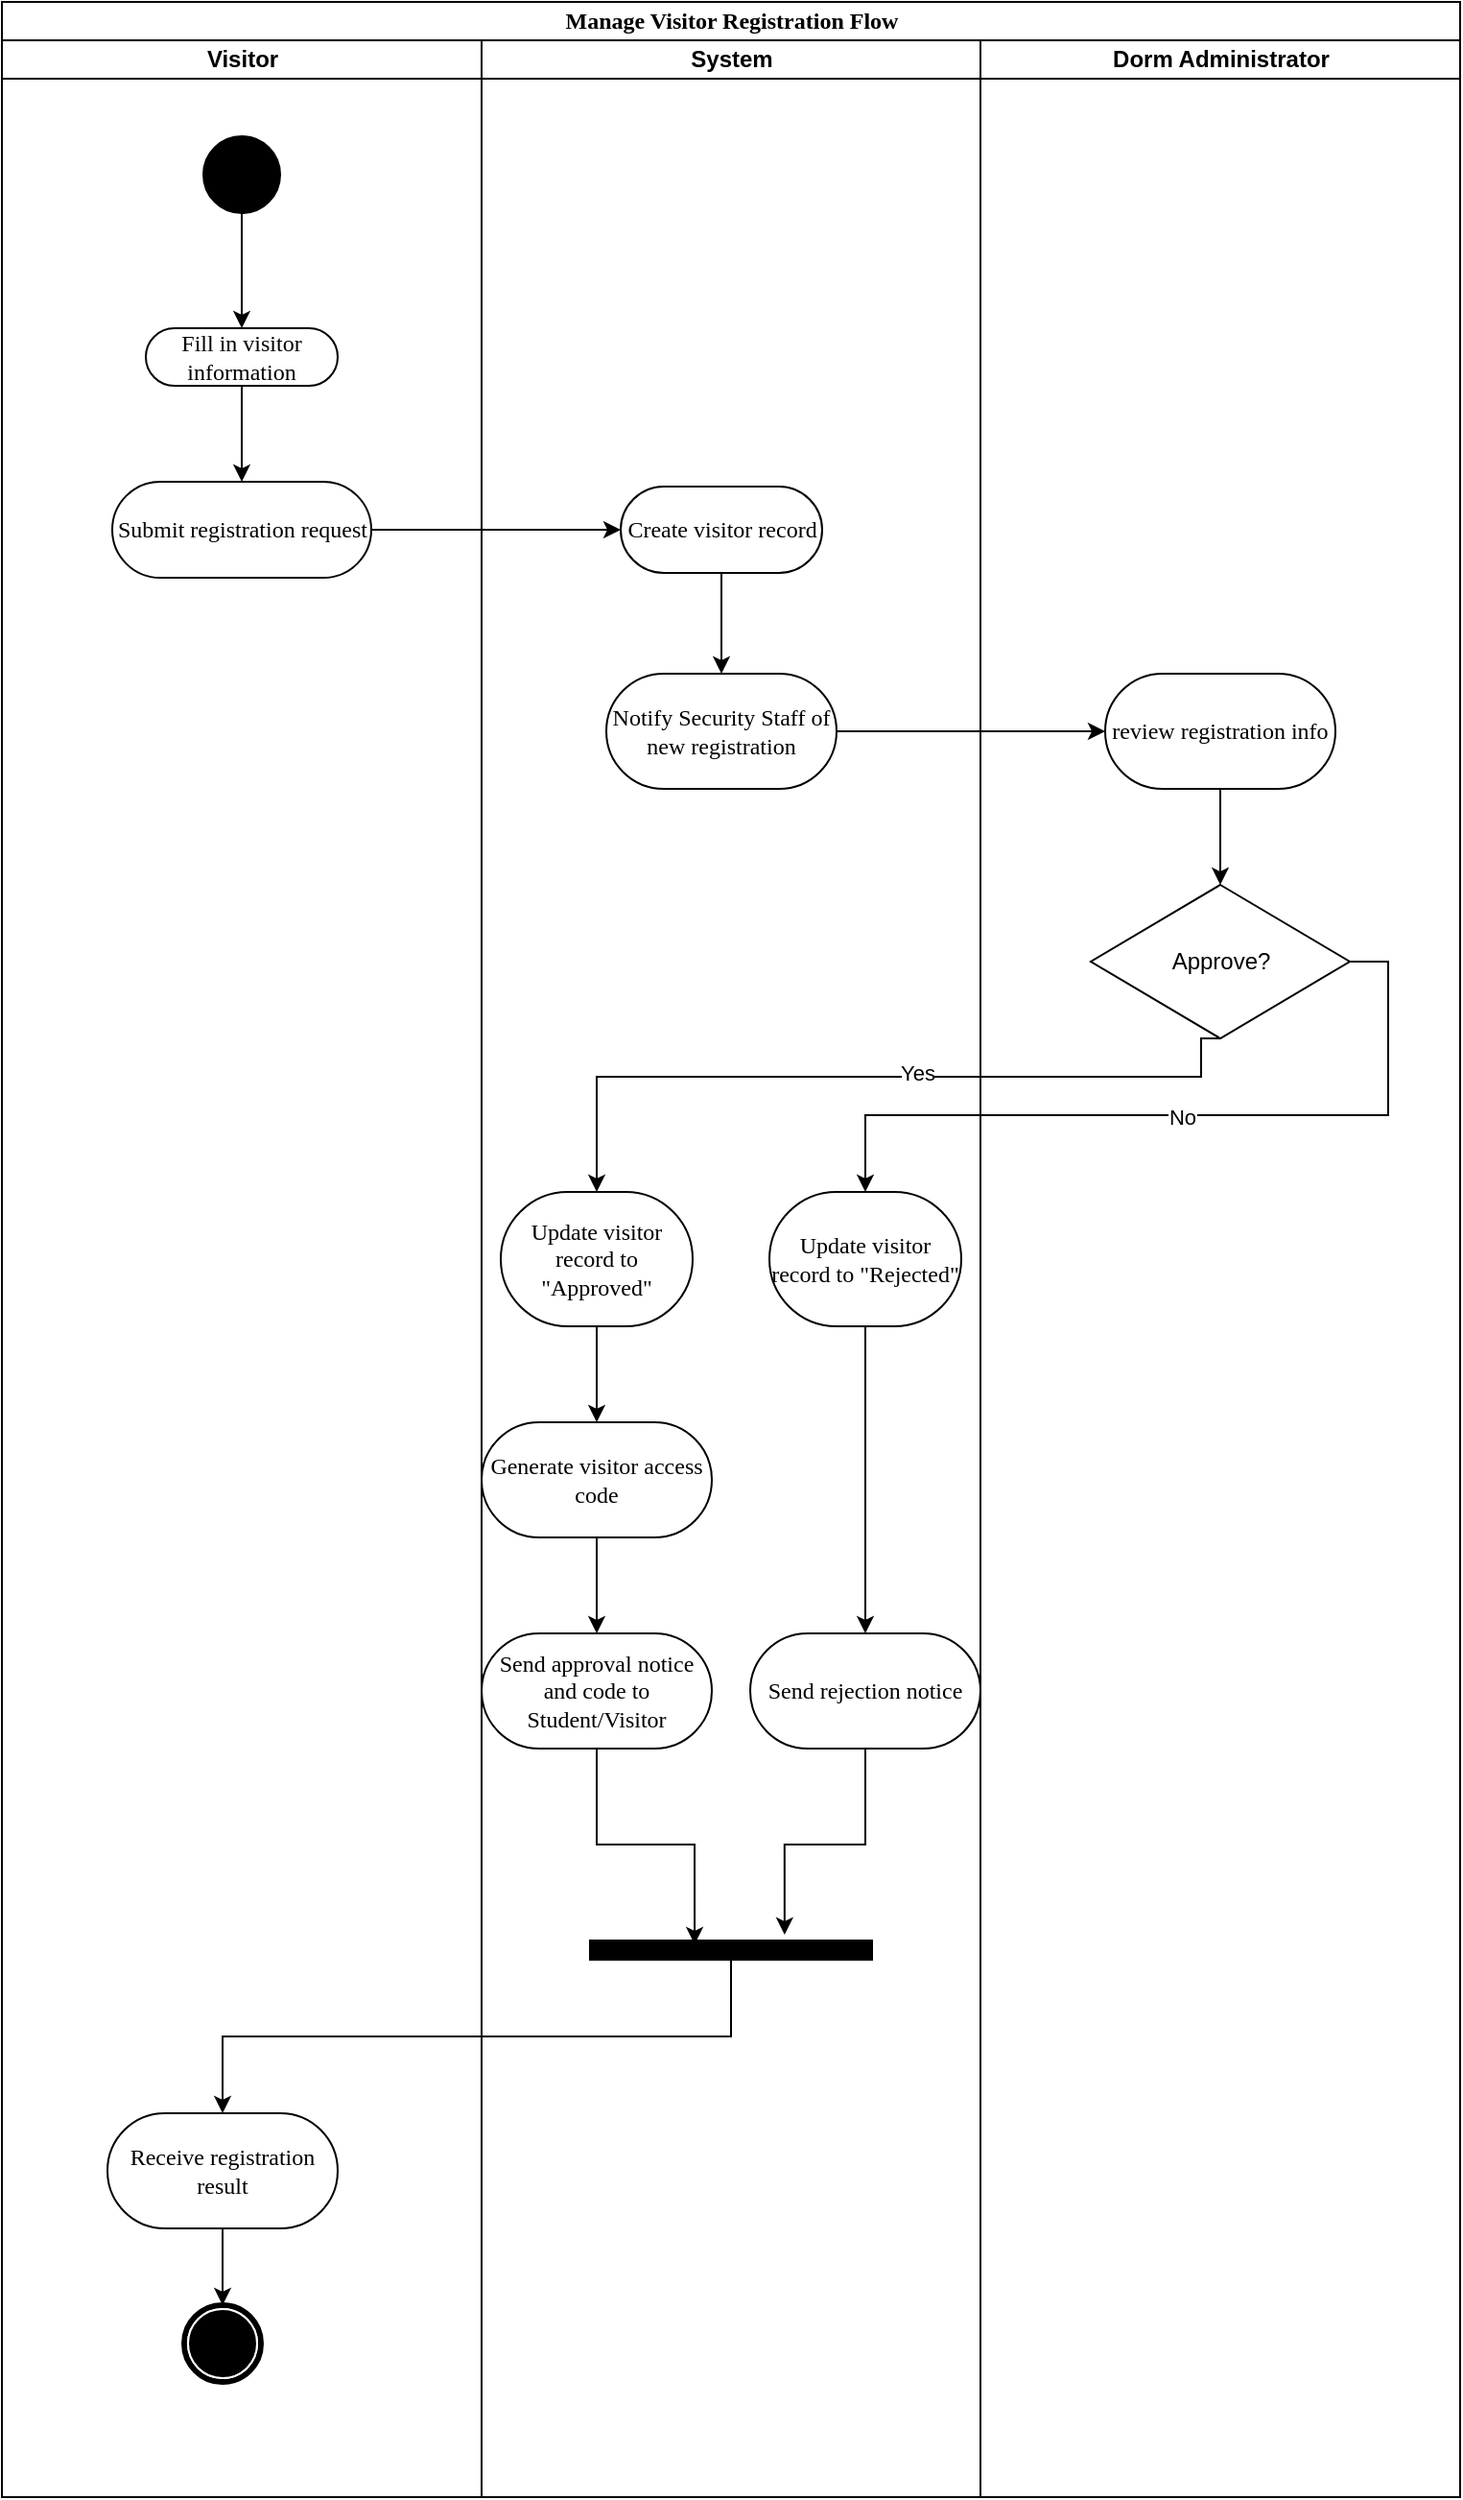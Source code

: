 <mxfile version="28.2.8">
  <diagram name="Page-1" id="0783ab3e-0a74-02c8-0abd-f7b4e66b4bec">
    <mxGraphModel dx="2058" dy="1116" grid="1" gridSize="10" guides="1" tooltips="1" connect="1" arrows="1" fold="1" page="1" pageScale="1" pageWidth="850" pageHeight="1100" background="none" math="0" shadow="0">
      <root>
        <mxCell id="0" />
        <mxCell id="1" parent="0" />
        <mxCell id="1c1d494c118603dd-1" value="Manage Visitor Registration Flow" style="swimlane;html=1;childLayout=stackLayout;startSize=20;rounded=0;shadow=0;comic=0;labelBackgroundColor=none;strokeWidth=1;fontFamily=Verdana;fontSize=12;align=center;" parent="1" vertex="1">
          <mxGeometry x="40" y="20" width="760" height="1300" as="geometry" />
        </mxCell>
        <mxCell id="1c1d494c118603dd-2" value="Visitor" style="swimlane;html=1;startSize=20;" parent="1c1d494c118603dd-1" vertex="1">
          <mxGeometry y="20" width="250" height="1280" as="geometry" />
        </mxCell>
        <mxCell id="tKoQLFKlRTiB3hd4TVec-3" style="edgeStyle=orthogonalEdgeStyle;rounded=0;orthogonalLoop=1;jettySize=auto;html=1;entryX=0.5;entryY=0;entryDx=0;entryDy=0;" edge="1" parent="1c1d494c118603dd-2" source="tKoQLFKlRTiB3hd4TVec-1" target="tKoQLFKlRTiB3hd4TVec-2">
          <mxGeometry relative="1" as="geometry" />
        </mxCell>
        <mxCell id="tKoQLFKlRTiB3hd4TVec-1" value="" style="ellipse;whiteSpace=wrap;html=1;rounded=0;shadow=0;comic=0;labelBackgroundColor=none;strokeWidth=1;fillColor=#000000;fontFamily=Verdana;fontSize=12;align=center;" vertex="1" parent="1c1d494c118603dd-2">
          <mxGeometry x="105" y="50" width="40" height="40" as="geometry" />
        </mxCell>
        <mxCell id="tKoQLFKlRTiB3hd4TVec-5" value="" style="edgeStyle=orthogonalEdgeStyle;rounded=0;orthogonalLoop=1;jettySize=auto;html=1;" edge="1" parent="1c1d494c118603dd-2" source="tKoQLFKlRTiB3hd4TVec-2" target="tKoQLFKlRTiB3hd4TVec-4">
          <mxGeometry relative="1" as="geometry" />
        </mxCell>
        <mxCell id="tKoQLFKlRTiB3hd4TVec-2" value="Fill in visitor information" style="rounded=1;whiteSpace=wrap;html=1;shadow=0;comic=0;labelBackgroundColor=none;strokeWidth=1;fontFamily=Verdana;fontSize=12;align=center;arcSize=50;" vertex="1" parent="1c1d494c118603dd-2">
          <mxGeometry x="75" y="150" width="100" height="30" as="geometry" />
        </mxCell>
        <mxCell id="tKoQLFKlRTiB3hd4TVec-4" value="Submit registration request" style="whiteSpace=wrap;html=1;fontFamily=Verdana;rounded=1;shadow=0;comic=0;labelBackgroundColor=none;strokeWidth=1;arcSize=50;" vertex="1" parent="1c1d494c118603dd-2">
          <mxGeometry x="57.5" y="230" width="135" height="50" as="geometry" />
        </mxCell>
        <mxCell id="tKoQLFKlRTiB3hd4TVec-32" style="edgeStyle=orthogonalEdgeStyle;rounded=0;orthogonalLoop=1;jettySize=auto;html=1;entryX=0.5;entryY=0;entryDx=0;entryDy=0;" edge="1" parent="1c1d494c118603dd-2" source="tKoQLFKlRTiB3hd4TVec-29" target="tKoQLFKlRTiB3hd4TVec-31">
          <mxGeometry relative="1" as="geometry" />
        </mxCell>
        <mxCell id="tKoQLFKlRTiB3hd4TVec-29" value="Receive registration result" style="whiteSpace=wrap;html=1;fontFamily=Verdana;rounded=1;shadow=0;comic=0;labelBackgroundColor=none;strokeWidth=1;arcSize=50;" vertex="1" parent="1c1d494c118603dd-2">
          <mxGeometry x="55" y="1080" width="120" height="60" as="geometry" />
        </mxCell>
        <mxCell id="tKoQLFKlRTiB3hd4TVec-31" value="" style="shape=mxgraph.bpmn.shape;html=1;verticalLabelPosition=bottom;labelBackgroundColor=#ffffff;verticalAlign=top;perimeter=ellipsePerimeter;outline=end;symbol=terminate;rounded=0;shadow=0;comic=0;strokeWidth=1;fontFamily=Verdana;fontSize=12;align=center;" vertex="1" parent="1c1d494c118603dd-2">
          <mxGeometry x="95" y="1180" width="40" height="40" as="geometry" />
        </mxCell>
        <mxCell id="1c1d494c118603dd-3" value="System" style="swimlane;html=1;startSize=20;" parent="1c1d494c118603dd-1" vertex="1">
          <mxGeometry x="250" y="20" width="260" height="1280" as="geometry" />
        </mxCell>
        <mxCell id="tKoQLFKlRTiB3hd4TVec-9" value="" style="edgeStyle=orthogonalEdgeStyle;rounded=0;orthogonalLoop=1;jettySize=auto;html=1;" edge="1" parent="1c1d494c118603dd-3" source="tKoQLFKlRTiB3hd4TVec-6" target="tKoQLFKlRTiB3hd4TVec-8">
          <mxGeometry relative="1" as="geometry" />
        </mxCell>
        <mxCell id="tKoQLFKlRTiB3hd4TVec-6" value="Create visitor record" style="whiteSpace=wrap;html=1;fontFamily=Verdana;rounded=1;shadow=0;comic=0;labelBackgroundColor=none;strokeWidth=1;arcSize=50;" vertex="1" parent="1c1d494c118603dd-3">
          <mxGeometry x="72.5" y="232.5" width="105" height="45" as="geometry" />
        </mxCell>
        <mxCell id="tKoQLFKlRTiB3hd4TVec-8" value="Notify Security Staff of new registration" style="whiteSpace=wrap;html=1;fontFamily=Verdana;rounded=1;shadow=0;comic=0;labelBackgroundColor=none;strokeWidth=1;arcSize=50;" vertex="1" parent="1c1d494c118603dd-3">
          <mxGeometry x="65" y="330" width="120" height="60" as="geometry" />
        </mxCell>
        <mxCell id="tKoQLFKlRTiB3hd4TVec-21" value="" style="edgeStyle=orthogonalEdgeStyle;rounded=0;orthogonalLoop=1;jettySize=auto;html=1;" edge="1" parent="1c1d494c118603dd-3" source="tKoQLFKlRTiB3hd4TVec-14" target="tKoQLFKlRTiB3hd4TVec-20">
          <mxGeometry relative="1" as="geometry" />
        </mxCell>
        <mxCell id="tKoQLFKlRTiB3hd4TVec-14" value="Update visitor record to &quot;Approved&quot;" style="rounded=1;whiteSpace=wrap;html=1;shadow=0;comic=0;labelBackgroundColor=none;strokeWidth=1;fontFamily=Verdana;fontSize=12;align=center;arcSize=50;" vertex="1" parent="1c1d494c118603dd-3">
          <mxGeometry x="10" y="600" width="100" height="70" as="geometry" />
        </mxCell>
        <mxCell id="tKoQLFKlRTiB3hd4TVec-25" value="" style="edgeStyle=orthogonalEdgeStyle;rounded=0;orthogonalLoop=1;jettySize=auto;html=1;" edge="1" parent="1c1d494c118603dd-3" source="tKoQLFKlRTiB3hd4TVec-15" target="tKoQLFKlRTiB3hd4TVec-24">
          <mxGeometry relative="1" as="geometry" />
        </mxCell>
        <mxCell id="tKoQLFKlRTiB3hd4TVec-15" value="Update visitor record to &quot;Rejected&quot;" style="rounded=1;whiteSpace=wrap;html=1;shadow=0;comic=0;labelBackgroundColor=none;strokeWidth=1;fontFamily=Verdana;fontSize=12;align=center;arcSize=50;" vertex="1" parent="1c1d494c118603dd-3">
          <mxGeometry x="150" y="600" width="100" height="70" as="geometry" />
        </mxCell>
        <mxCell id="tKoQLFKlRTiB3hd4TVec-23" value="" style="edgeStyle=orthogonalEdgeStyle;rounded=0;orthogonalLoop=1;jettySize=auto;html=1;" edge="1" parent="1c1d494c118603dd-3" source="tKoQLFKlRTiB3hd4TVec-20" target="tKoQLFKlRTiB3hd4TVec-22">
          <mxGeometry relative="1" as="geometry" />
        </mxCell>
        <mxCell id="tKoQLFKlRTiB3hd4TVec-20" value="Generate visitor access code" style="whiteSpace=wrap;html=1;fontFamily=Verdana;rounded=1;shadow=0;comic=0;labelBackgroundColor=none;strokeWidth=1;arcSize=50;" vertex="1" parent="1c1d494c118603dd-3">
          <mxGeometry y="720" width="120" height="60" as="geometry" />
        </mxCell>
        <mxCell id="tKoQLFKlRTiB3hd4TVec-22" value="Send approval notice and code to Student/Visitor" style="whiteSpace=wrap;html=1;fontFamily=Verdana;rounded=1;shadow=0;comic=0;labelBackgroundColor=none;strokeWidth=1;arcSize=50;" vertex="1" parent="1c1d494c118603dd-3">
          <mxGeometry y="830" width="120" height="60" as="geometry" />
        </mxCell>
        <mxCell id="tKoQLFKlRTiB3hd4TVec-24" value="Send rejection notice" style="whiteSpace=wrap;html=1;fontFamily=Verdana;rounded=1;shadow=0;comic=0;labelBackgroundColor=none;strokeWidth=1;arcSize=50;" vertex="1" parent="1c1d494c118603dd-3">
          <mxGeometry x="140" y="830" width="120" height="60" as="geometry" />
        </mxCell>
        <mxCell id="tKoQLFKlRTiB3hd4TVec-26" value="" style="whiteSpace=wrap;html=1;rounded=0;shadow=0;comic=0;labelBackgroundColor=none;strokeWidth=1;fillColor=#000000;fontFamily=Verdana;fontSize=12;align=center;rotation=0;" vertex="1" parent="1c1d494c118603dd-3">
          <mxGeometry x="56.5" y="990" width="147" height="10" as="geometry" />
        </mxCell>
        <mxCell id="tKoQLFKlRTiB3hd4TVec-27" style="edgeStyle=orthogonalEdgeStyle;rounded=0;orthogonalLoop=1;jettySize=auto;html=1;entryX=0.371;entryY=0.2;entryDx=0;entryDy=0;entryPerimeter=0;" edge="1" parent="1c1d494c118603dd-3" source="tKoQLFKlRTiB3hd4TVec-22" target="tKoQLFKlRTiB3hd4TVec-26">
          <mxGeometry relative="1" as="geometry" />
        </mxCell>
        <mxCell id="tKoQLFKlRTiB3hd4TVec-28" style="edgeStyle=orthogonalEdgeStyle;rounded=0;orthogonalLoop=1;jettySize=auto;html=1;entryX=0.69;entryY=-0.3;entryDx=0;entryDy=0;entryPerimeter=0;" edge="1" parent="1c1d494c118603dd-3" source="tKoQLFKlRTiB3hd4TVec-24" target="tKoQLFKlRTiB3hd4TVec-26">
          <mxGeometry relative="1" as="geometry" />
        </mxCell>
        <mxCell id="1c1d494c118603dd-4" value="Dorm Administrator" style="swimlane;html=1;startSize=20;" parent="1c1d494c118603dd-1" vertex="1">
          <mxGeometry x="510" y="20" width="250" height="1280" as="geometry" />
        </mxCell>
        <mxCell id="tKoQLFKlRTiB3hd4TVec-13" style="edgeStyle=orthogonalEdgeStyle;rounded=0;orthogonalLoop=1;jettySize=auto;html=1;entryX=0.5;entryY=0;entryDx=0;entryDy=0;" edge="1" parent="1c1d494c118603dd-4" source="tKoQLFKlRTiB3hd4TVec-10" target="tKoQLFKlRTiB3hd4TVec-12">
          <mxGeometry relative="1" as="geometry" />
        </mxCell>
        <mxCell id="tKoQLFKlRTiB3hd4TVec-10" value="review registration info" style="whiteSpace=wrap;html=1;fontFamily=Verdana;rounded=1;shadow=0;comic=0;labelBackgroundColor=none;strokeWidth=1;arcSize=50;" vertex="1" parent="1c1d494c118603dd-4">
          <mxGeometry x="65" y="330" width="120" height="60" as="geometry" />
        </mxCell>
        <mxCell id="tKoQLFKlRTiB3hd4TVec-12" value="Approve?" style="rhombus;whiteSpace=wrap;html=1;" vertex="1" parent="1c1d494c118603dd-4">
          <mxGeometry x="57.5" y="440" width="135" height="80" as="geometry" />
        </mxCell>
        <mxCell id="tKoQLFKlRTiB3hd4TVec-7" value="" style="edgeStyle=orthogonalEdgeStyle;rounded=0;orthogonalLoop=1;jettySize=auto;html=1;" edge="1" parent="1c1d494c118603dd-1" source="tKoQLFKlRTiB3hd4TVec-4" target="tKoQLFKlRTiB3hd4TVec-6">
          <mxGeometry relative="1" as="geometry" />
        </mxCell>
        <mxCell id="tKoQLFKlRTiB3hd4TVec-11" value="" style="edgeStyle=orthogonalEdgeStyle;rounded=0;orthogonalLoop=1;jettySize=auto;html=1;" edge="1" parent="1c1d494c118603dd-1" source="tKoQLFKlRTiB3hd4TVec-8" target="tKoQLFKlRTiB3hd4TVec-10">
          <mxGeometry relative="1" as="geometry" />
        </mxCell>
        <mxCell id="tKoQLFKlRTiB3hd4TVec-16" style="edgeStyle=orthogonalEdgeStyle;rounded=0;orthogonalLoop=1;jettySize=auto;html=1;entryX=0.5;entryY=0;entryDx=0;entryDy=0;exitX=0.5;exitY=1;exitDx=0;exitDy=0;" edge="1" parent="1c1d494c118603dd-1" source="tKoQLFKlRTiB3hd4TVec-12" target="tKoQLFKlRTiB3hd4TVec-14">
          <mxGeometry relative="1" as="geometry">
            <Array as="points">
              <mxPoint x="625" y="560" />
              <mxPoint x="310" y="560" />
            </Array>
          </mxGeometry>
        </mxCell>
        <mxCell id="tKoQLFKlRTiB3hd4TVec-18" value="Yes" style="edgeLabel;html=1;align=center;verticalAlign=middle;resizable=0;points=[];" vertex="1" connectable="0" parent="tKoQLFKlRTiB3hd4TVec-16">
          <mxGeometry x="-0.119" y="-2" relative="1" as="geometry">
            <mxPoint as="offset" />
          </mxGeometry>
        </mxCell>
        <mxCell id="tKoQLFKlRTiB3hd4TVec-17" style="edgeStyle=orthogonalEdgeStyle;rounded=0;orthogonalLoop=1;jettySize=auto;html=1;exitX=1;exitY=0.5;exitDx=0;exitDy=0;entryX=0.5;entryY=0;entryDx=0;entryDy=0;" edge="1" parent="1c1d494c118603dd-1" source="tKoQLFKlRTiB3hd4TVec-12" target="tKoQLFKlRTiB3hd4TVec-15">
          <mxGeometry relative="1" as="geometry" />
        </mxCell>
        <mxCell id="tKoQLFKlRTiB3hd4TVec-19" value="No" style="edgeLabel;html=1;align=center;verticalAlign=middle;resizable=0;points=[];" vertex="1" connectable="0" parent="tKoQLFKlRTiB3hd4TVec-17">
          <mxGeometry x="0.011" y="1" relative="1" as="geometry">
            <mxPoint x="1" as="offset" />
          </mxGeometry>
        </mxCell>
        <mxCell id="tKoQLFKlRTiB3hd4TVec-30" style="edgeStyle=orthogonalEdgeStyle;rounded=0;orthogonalLoop=1;jettySize=auto;html=1;" edge="1" parent="1c1d494c118603dd-1" source="tKoQLFKlRTiB3hd4TVec-26" target="tKoQLFKlRTiB3hd4TVec-29">
          <mxGeometry relative="1" as="geometry">
            <Array as="points">
              <mxPoint x="380" y="1060" />
              <mxPoint x="115" y="1060" />
            </Array>
          </mxGeometry>
        </mxCell>
      </root>
    </mxGraphModel>
  </diagram>
</mxfile>
